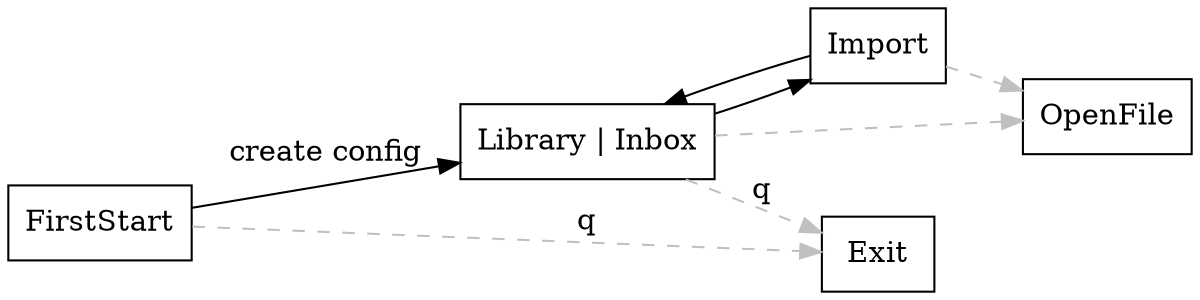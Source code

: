digraph UI {
    rankdir=LR;
    node [shape=box];

    MainScreen [label="Library | Inbox"]

    FirstStart -> MainScreen [label="create config"]
    MainScreen -> Import
    Import -> MainScreen

    {MainScreen, Import} -> OpenFile [style=dashed color=grey]

    {FirstStart, MainScreen} -> Exit [label="q" style=dashed color=grey]
}
